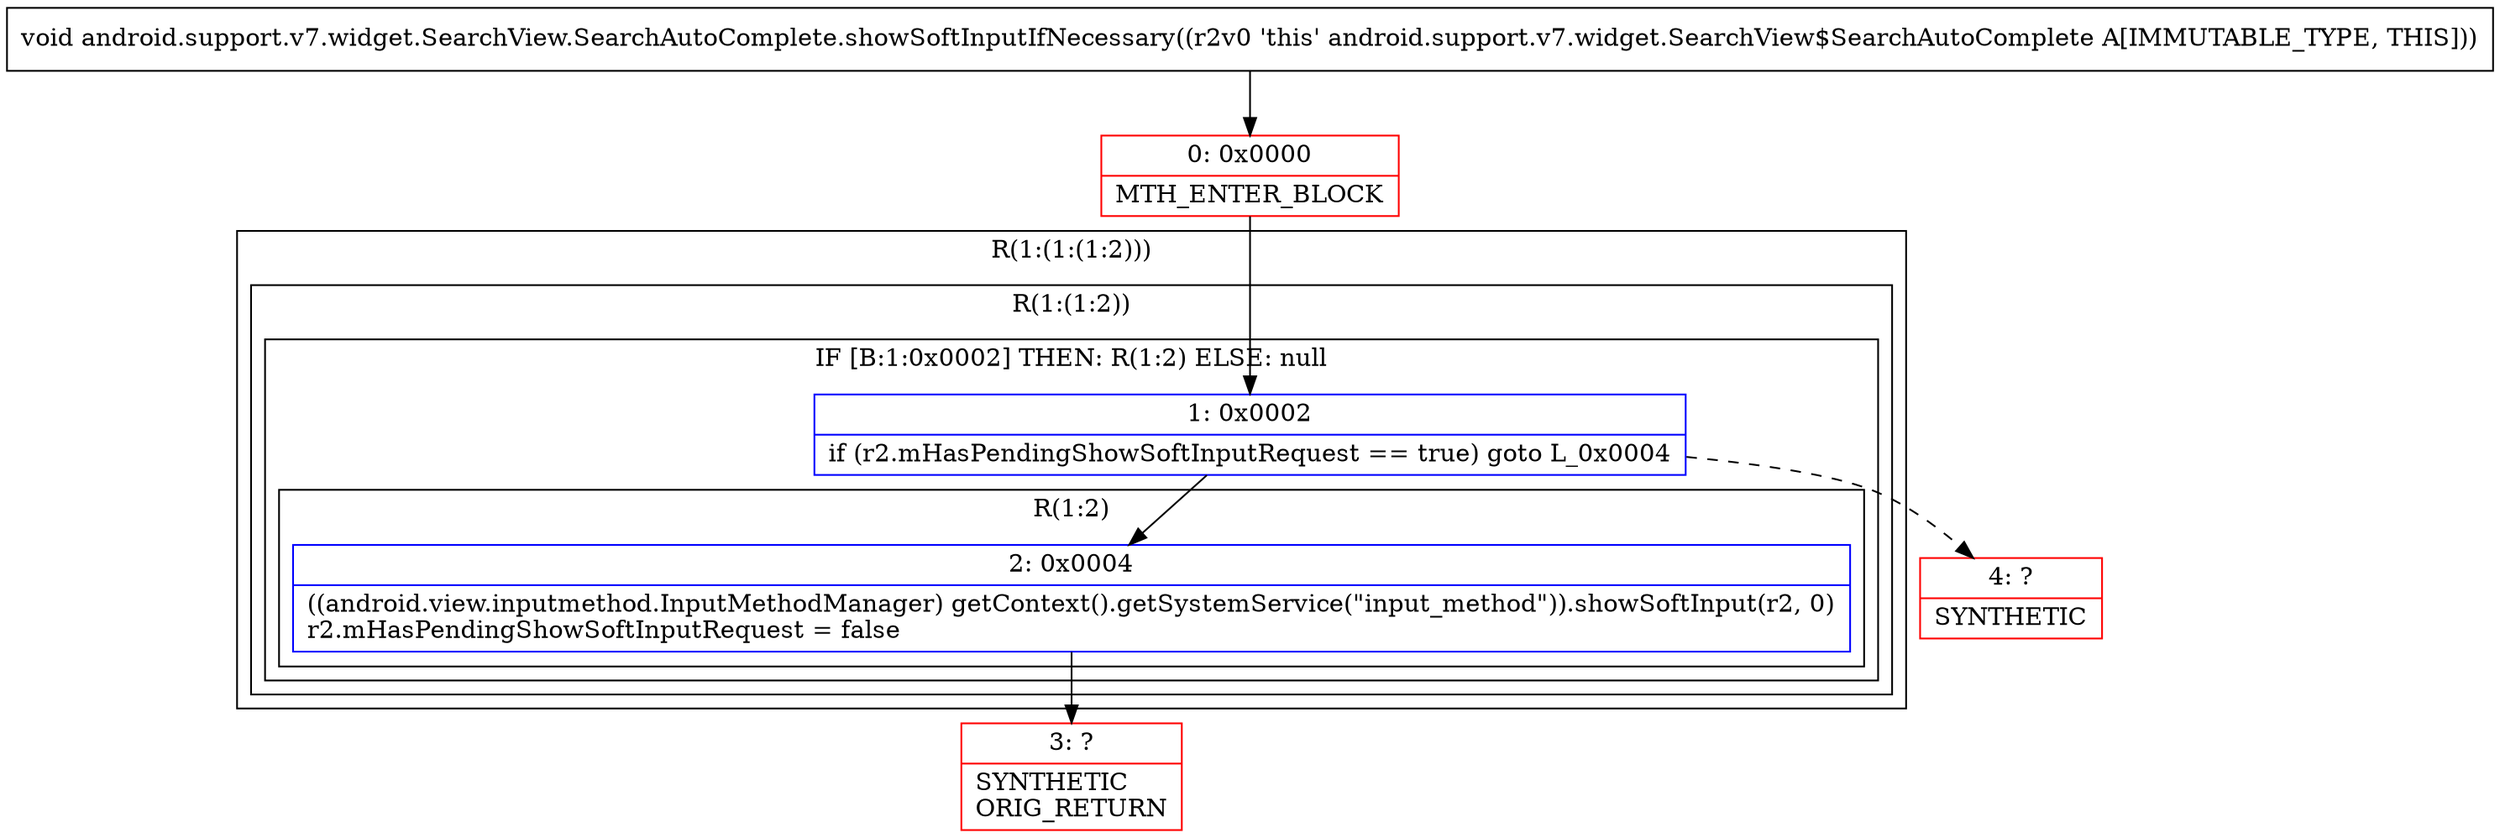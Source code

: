 digraph "CFG forandroid.support.v7.widget.SearchView.SearchAutoComplete.showSoftInputIfNecessary()V" {
subgraph cluster_Region_496137534 {
label = "R(1:(1:(1:2)))";
node [shape=record,color=blue];
subgraph cluster_Region_1341345278 {
label = "R(1:(1:2))";
node [shape=record,color=blue];
subgraph cluster_IfRegion_677348684 {
label = "IF [B:1:0x0002] THEN: R(1:2) ELSE: null";
node [shape=record,color=blue];
Node_1 [shape=record,label="{1\:\ 0x0002|if (r2.mHasPendingShowSoftInputRequest == true) goto L_0x0004\l}"];
subgraph cluster_Region_1299012249 {
label = "R(1:2)";
node [shape=record,color=blue];
Node_2 [shape=record,label="{2\:\ 0x0004|((android.view.inputmethod.InputMethodManager) getContext().getSystemService(\"input_method\")).showSoftInput(r2, 0)\lr2.mHasPendingShowSoftInputRequest = false\l}"];
}
}
}
}
Node_0 [shape=record,color=red,label="{0\:\ 0x0000|MTH_ENTER_BLOCK\l}"];
Node_3 [shape=record,color=red,label="{3\:\ ?|SYNTHETIC\lORIG_RETURN\l}"];
Node_4 [shape=record,color=red,label="{4\:\ ?|SYNTHETIC\l}"];
MethodNode[shape=record,label="{void android.support.v7.widget.SearchView.SearchAutoComplete.showSoftInputIfNecessary((r2v0 'this' android.support.v7.widget.SearchView$SearchAutoComplete A[IMMUTABLE_TYPE, THIS])) }"];
MethodNode -> Node_0;
Node_1 -> Node_2;
Node_1 -> Node_4[style=dashed];
Node_2 -> Node_3;
Node_0 -> Node_1;
}

